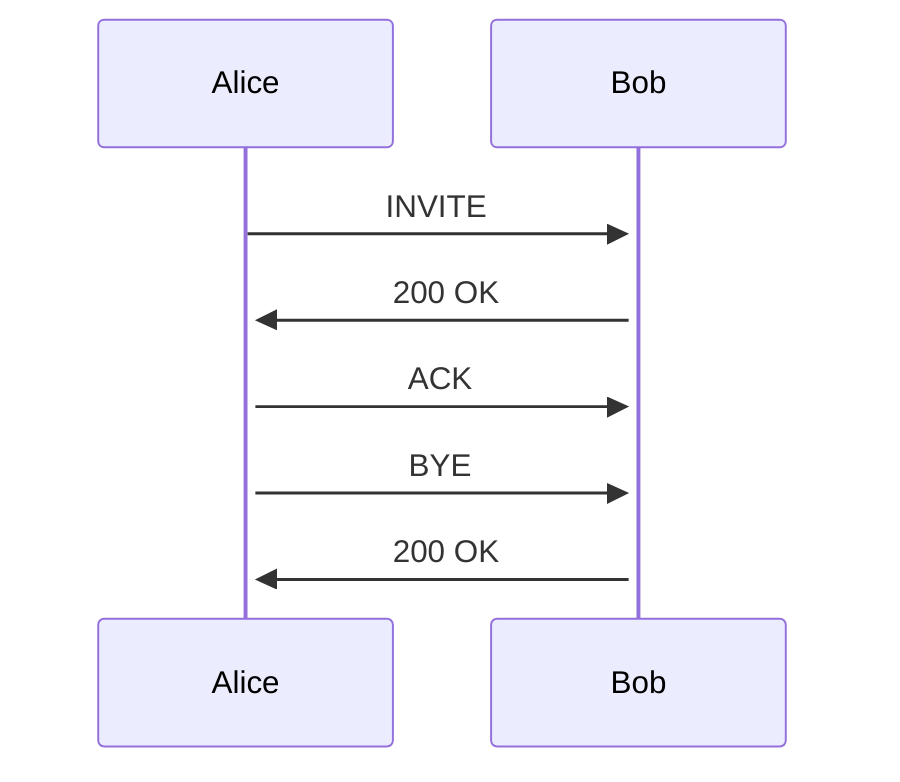 sequenceDiagram
    Alice->>+Bob: INVITE
    Bob->>+Alice: 200 OK
    Alice->>+Bob: ACK 
    Alice->>Bob: BYE
    Bob->>+Alice: 200 OK